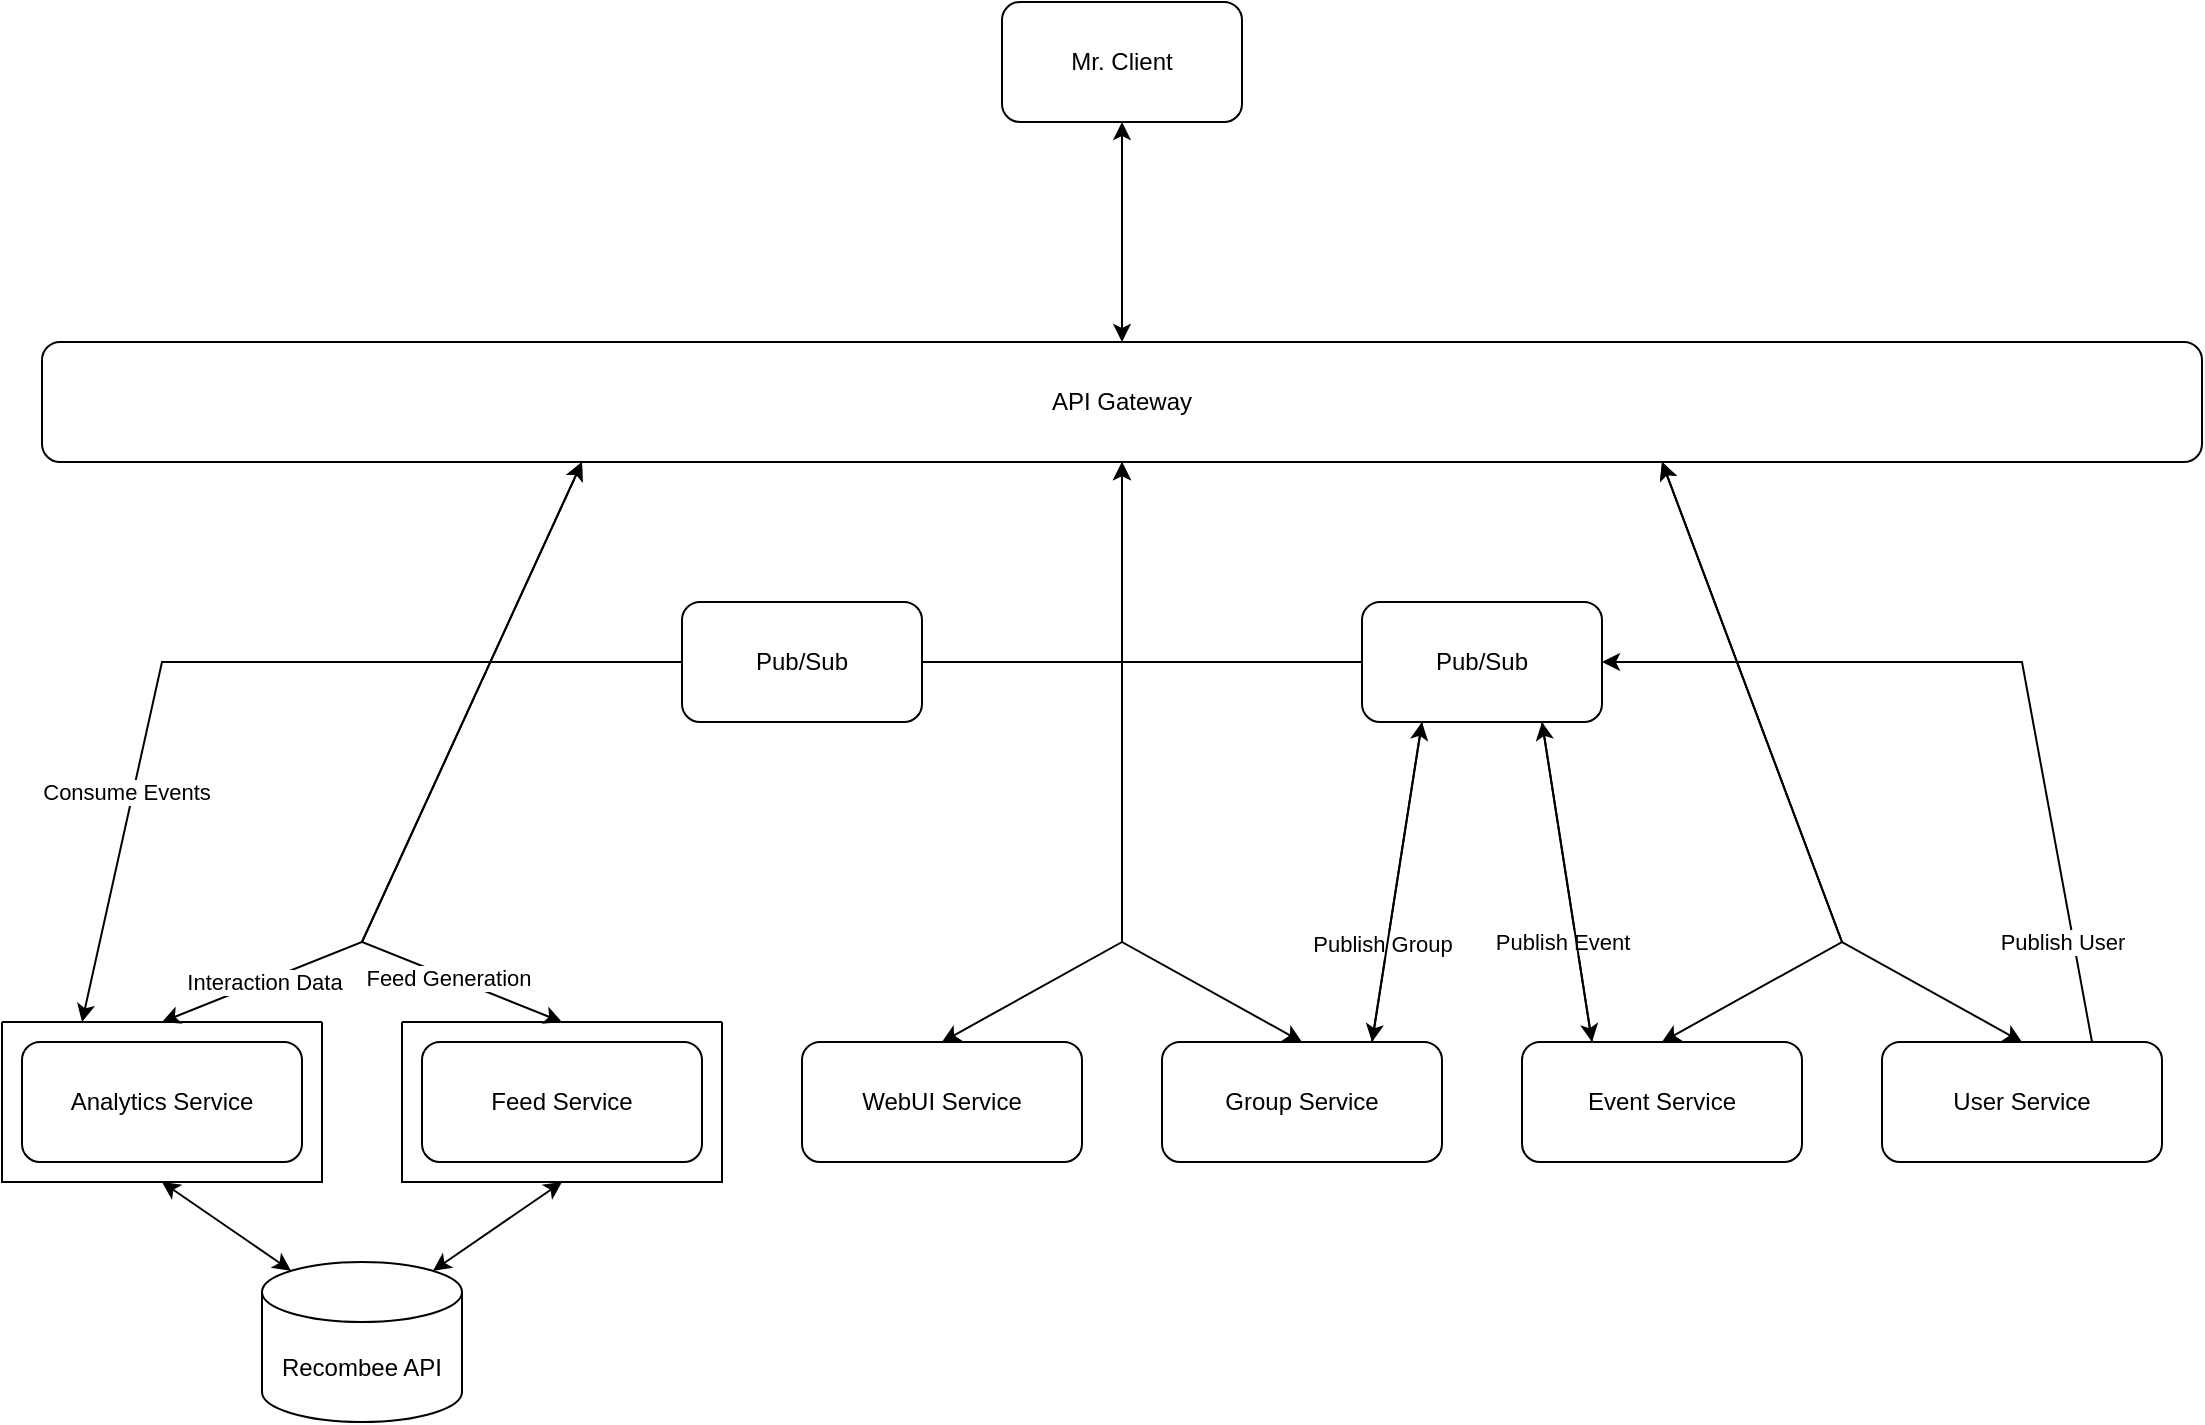 <mxfile version="24.0.4" type="device">
  <diagram name="Page-1" id="YAerP5JF5GXIHwTnvSIO">
    <mxGraphModel dx="1518" dy="1755" grid="1" gridSize="10" guides="1" tooltips="1" connect="1" arrows="1" fold="1" page="1" pageScale="1" pageWidth="850" pageHeight="1100" math="0" shadow="0">
      <root>
        <mxCell id="0" />
        <mxCell id="1" parent="0" />
        <mxCell id="QEH-ZcO3VVwQa852Ltvt-2" value="" style="swimlane;startSize=0;" parent="1" vertex="1">
          <mxGeometry x="100" y="200" width="160" height="80" as="geometry" />
        </mxCell>
        <mxCell id="QEH-ZcO3VVwQa852Ltvt-1" value="Analytics Service" style="rounded=1;whiteSpace=wrap;html=1;" parent="QEH-ZcO3VVwQa852Ltvt-2" vertex="1">
          <mxGeometry x="10" y="10" width="140" height="60" as="geometry" />
        </mxCell>
        <mxCell id="QEH-ZcO3VVwQa852Ltvt-4" value="" style="swimlane;startSize=0;gradientColor=none;" parent="1" vertex="1">
          <mxGeometry x="300" y="200" width="160" height="80" as="geometry" />
        </mxCell>
        <mxCell id="QEH-ZcO3VVwQa852Ltvt-5" value="Feed Service" style="rounded=1;whiteSpace=wrap;html=1;" parent="QEH-ZcO3VVwQa852Ltvt-4" vertex="1">
          <mxGeometry x="10" y="10" width="140" height="60" as="geometry" />
        </mxCell>
        <mxCell id="QEH-ZcO3VVwQa852Ltvt-7" value="Recombee API" style="shape=cylinder3;whiteSpace=wrap;html=1;boundedLbl=1;backgroundOutline=1;size=15;" parent="1" vertex="1">
          <mxGeometry x="230" y="320" width="100" height="80" as="geometry" />
        </mxCell>
        <mxCell id="QEH-ZcO3VVwQa852Ltvt-9" value="" style="endArrow=classic;startArrow=classic;html=1;rounded=0;exitX=0.855;exitY=0;exitDx=0;exitDy=4.35;exitPerimeter=0;entryX=0.5;entryY=1;entryDx=0;entryDy=0;" parent="1" source="QEH-ZcO3VVwQa852Ltvt-7" target="QEH-ZcO3VVwQa852Ltvt-4" edge="1">
          <mxGeometry width="50" height="50" relative="1" as="geometry">
            <mxPoint x="420" y="330" as="sourcePoint" />
            <mxPoint x="470" y="280" as="targetPoint" />
          </mxGeometry>
        </mxCell>
        <mxCell id="QEH-ZcO3VVwQa852Ltvt-10" value="" style="endArrow=classic;startArrow=classic;html=1;rounded=0;exitX=0.5;exitY=1;exitDx=0;exitDy=0;entryX=0.145;entryY=0;entryDx=0;entryDy=4.35;entryPerimeter=0;" parent="1" source="QEH-ZcO3VVwQa852Ltvt-2" target="QEH-ZcO3VVwQa852Ltvt-7" edge="1">
          <mxGeometry width="50" height="50" relative="1" as="geometry">
            <mxPoint x="420" y="330" as="sourcePoint" />
            <mxPoint x="470" y="280" as="targetPoint" />
          </mxGeometry>
        </mxCell>
        <mxCell id="QEH-ZcO3VVwQa852Ltvt-11" value="API Gateway" style="rounded=1;whiteSpace=wrap;html=1;" parent="1" vertex="1">
          <mxGeometry x="120" y="-140" width="1080" height="60" as="geometry" />
        </mxCell>
        <mxCell id="QEH-ZcO3VVwQa852Ltvt-12" value="" style="endArrow=classic;startArrow=classic;html=1;rounded=0;exitX=0.5;exitY=0;exitDx=0;exitDy=0;entryX=0.25;entryY=1;entryDx=0;entryDy=0;" parent="1" source="QEH-ZcO3VVwQa852Ltvt-2" target="QEH-ZcO3VVwQa852Ltvt-11" edge="1">
          <mxGeometry width="50" height="50" relative="1" as="geometry">
            <mxPoint x="500" y="230" as="sourcePoint" />
            <mxPoint x="550" y="180" as="targetPoint" />
            <Array as="points">
              <mxPoint x="280" y="160" />
            </Array>
          </mxGeometry>
        </mxCell>
        <mxCell id="QEH-ZcO3VVwQa852Ltvt-45" value="Interaction Data" style="edgeLabel;html=1;align=center;verticalAlign=middle;resizable=0;points=[];" parent="QEH-ZcO3VVwQa852Ltvt-12" vertex="1" connectable="0">
          <mxGeometry x="-0.707" relative="1" as="geometry">
            <mxPoint as="offset" />
          </mxGeometry>
        </mxCell>
        <mxCell id="QEH-ZcO3VVwQa852Ltvt-13" value="" style="endArrow=classic;startArrow=classic;html=1;rounded=0;entryX=0.25;entryY=1;entryDx=0;entryDy=0;exitX=0.5;exitY=0;exitDx=0;exitDy=0;" parent="1" source="QEH-ZcO3VVwQa852Ltvt-4" target="QEH-ZcO3VVwQa852Ltvt-11" edge="1">
          <mxGeometry width="50" height="50" relative="1" as="geometry">
            <mxPoint x="500" y="230" as="sourcePoint" />
            <mxPoint x="550" y="180" as="targetPoint" />
            <Array as="points">
              <mxPoint x="280" y="160" />
            </Array>
          </mxGeometry>
        </mxCell>
        <mxCell id="QEH-ZcO3VVwQa852Ltvt-46" value="Feed Generation" style="edgeLabel;html=1;align=center;verticalAlign=middle;resizable=0;points=[];" parent="QEH-ZcO3VVwQa852Ltvt-13" vertex="1" connectable="0">
          <mxGeometry x="-0.67" y="1" relative="1" as="geometry">
            <mxPoint as="offset" />
          </mxGeometry>
        </mxCell>
        <mxCell id="QEH-ZcO3VVwQa852Ltvt-16" value="WebUI Service" style="rounded=1;whiteSpace=wrap;html=1;" parent="1" vertex="1">
          <mxGeometry x="500" y="210" width="140" height="60" as="geometry" />
        </mxCell>
        <mxCell id="QEH-ZcO3VVwQa852Ltvt-17" value="Group Service" style="rounded=1;whiteSpace=wrap;html=1;" parent="1" vertex="1">
          <mxGeometry x="680" y="210" width="140" height="60" as="geometry" />
        </mxCell>
        <mxCell id="QEH-ZcO3VVwQa852Ltvt-18" value="Event Service" style="rounded=1;whiteSpace=wrap;html=1;" parent="1" vertex="1">
          <mxGeometry x="860" y="210" width="140" height="60" as="geometry" />
        </mxCell>
        <mxCell id="QEH-ZcO3VVwQa852Ltvt-20" value="User Service" style="rounded=1;whiteSpace=wrap;html=1;" parent="1" vertex="1">
          <mxGeometry x="1040" y="210" width="140" height="60" as="geometry" />
        </mxCell>
        <mxCell id="QEH-ZcO3VVwQa852Ltvt-21" value="" style="endArrow=classic;startArrow=classic;html=1;rounded=0;exitX=0.5;exitY=0;exitDx=0;exitDy=0;entryX=0.5;entryY=1;entryDx=0;entryDy=0;" parent="1" source="QEH-ZcO3VVwQa852Ltvt-16" target="QEH-ZcO3VVwQa852Ltvt-11" edge="1">
          <mxGeometry width="50" height="50" relative="1" as="geometry">
            <mxPoint x="800" y="220" as="sourcePoint" />
            <mxPoint x="850" y="170" as="targetPoint" />
            <Array as="points">
              <mxPoint x="660" y="160" />
            </Array>
          </mxGeometry>
        </mxCell>
        <mxCell id="QEH-ZcO3VVwQa852Ltvt-22" value="" style="endArrow=classic;startArrow=classic;html=1;rounded=0;exitX=0.5;exitY=0;exitDx=0;exitDy=0;entryX=0.5;entryY=1;entryDx=0;entryDy=0;" parent="1" source="QEH-ZcO3VVwQa852Ltvt-17" target="QEH-ZcO3VVwQa852Ltvt-11" edge="1">
          <mxGeometry width="50" height="50" relative="1" as="geometry">
            <mxPoint x="800" y="220" as="sourcePoint" />
            <mxPoint x="850" y="170" as="targetPoint" />
            <Array as="points">
              <mxPoint x="660" y="160" />
            </Array>
          </mxGeometry>
        </mxCell>
        <mxCell id="QEH-ZcO3VVwQa852Ltvt-23" value="" style="endArrow=classic;startArrow=classic;html=1;rounded=0;entryX=0.75;entryY=1;entryDx=0;entryDy=0;exitX=0.5;exitY=0;exitDx=0;exitDy=0;" parent="1" source="QEH-ZcO3VVwQa852Ltvt-18" target="QEH-ZcO3VVwQa852Ltvt-11" edge="1">
          <mxGeometry width="50" height="50" relative="1" as="geometry">
            <mxPoint x="800" y="220" as="sourcePoint" />
            <mxPoint x="850" y="170" as="targetPoint" />
            <Array as="points">
              <mxPoint x="1020" y="160" />
            </Array>
          </mxGeometry>
        </mxCell>
        <mxCell id="QEH-ZcO3VVwQa852Ltvt-24" value="" style="endArrow=classic;startArrow=classic;html=1;rounded=0;entryX=0.75;entryY=1;entryDx=0;entryDy=0;exitX=0.5;exitY=0;exitDx=0;exitDy=0;" parent="1" source="QEH-ZcO3VVwQa852Ltvt-20" target="QEH-ZcO3VVwQa852Ltvt-11" edge="1">
          <mxGeometry width="50" height="50" relative="1" as="geometry">
            <mxPoint x="800" y="220" as="sourcePoint" />
            <mxPoint x="850" y="170" as="targetPoint" />
            <Array as="points">
              <mxPoint x="1020" y="160" />
            </Array>
          </mxGeometry>
        </mxCell>
        <mxCell id="QEH-ZcO3VVwQa852Ltvt-26" value="Pub/Sub" style="rounded=1;whiteSpace=wrap;html=1;" parent="1" vertex="1">
          <mxGeometry x="440" y="-10" width="120" height="60" as="geometry" />
        </mxCell>
        <mxCell id="QEH-ZcO3VVwQa852Ltvt-27" value="Pub/Sub" style="rounded=1;whiteSpace=wrap;html=1;" parent="1" vertex="1">
          <mxGeometry x="780" y="-10" width="120" height="60" as="geometry" />
        </mxCell>
        <mxCell id="QEH-ZcO3VVwQa852Ltvt-33" value="" style="endArrow=classic;html=1;rounded=0;exitX=0.25;exitY=0;exitDx=0;exitDy=0;entryX=0.75;entryY=1;entryDx=0;entryDy=0;" parent="1" source="QEH-ZcO3VVwQa852Ltvt-18" target="QEH-ZcO3VVwQa852Ltvt-27" edge="1">
          <mxGeometry width="50" height="50" relative="1" as="geometry">
            <mxPoint x="550" y="190" as="sourcePoint" />
            <mxPoint x="600" y="140" as="targetPoint" />
          </mxGeometry>
        </mxCell>
        <mxCell id="QEH-ZcO3VVwQa852Ltvt-34" value="Publish Event" style="edgeLabel;html=1;align=center;verticalAlign=middle;resizable=0;points=[];" parent="QEH-ZcO3VVwQa852Ltvt-33" vertex="1" connectable="0">
          <mxGeometry x="0.102" y="-1" relative="1" as="geometry">
            <mxPoint x="-2" y="38" as="offset" />
          </mxGeometry>
        </mxCell>
        <mxCell id="QEH-ZcO3VVwQa852Ltvt-35" value="" style="endArrow=classic;html=1;rounded=0;exitX=0.75;exitY=0;exitDx=0;exitDy=0;entryX=0.25;entryY=1;entryDx=0;entryDy=0;" parent="1" source="QEH-ZcO3VVwQa852Ltvt-17" target="QEH-ZcO3VVwQa852Ltvt-27" edge="1">
          <mxGeometry width="50" height="50" relative="1" as="geometry">
            <mxPoint x="820" y="190" as="sourcePoint" />
            <mxPoint x="870" y="140" as="targetPoint" />
          </mxGeometry>
        </mxCell>
        <mxCell id="QEH-ZcO3VVwQa852Ltvt-36" value="Publish Group" style="edgeLabel;html=1;align=center;verticalAlign=middle;resizable=0;points=[];" parent="QEH-ZcO3VVwQa852Ltvt-35" vertex="1" connectable="0">
          <mxGeometry x="0.218" y="2" relative="1" as="geometry">
            <mxPoint x="-8" y="48" as="offset" />
          </mxGeometry>
        </mxCell>
        <mxCell id="QEH-ZcO3VVwQa852Ltvt-38" value="" style="endArrow=none;html=1;rounded=0;exitX=1;exitY=0.5;exitDx=0;exitDy=0;entryX=0;entryY=0.5;entryDx=0;entryDy=0;" parent="1" source="QEH-ZcO3VVwQa852Ltvt-26" target="QEH-ZcO3VVwQa852Ltvt-27" edge="1">
          <mxGeometry width="50" height="50" relative="1" as="geometry">
            <mxPoint x="520" y="190" as="sourcePoint" />
            <mxPoint x="570" y="140" as="targetPoint" />
          </mxGeometry>
        </mxCell>
        <mxCell id="QEH-ZcO3VVwQa852Ltvt-39" value="" style="endArrow=classic;html=1;rounded=0;exitX=0;exitY=0.5;exitDx=0;exitDy=0;entryX=0.25;entryY=0;entryDx=0;entryDy=0;" parent="1" source="QEH-ZcO3VVwQa852Ltvt-26" target="QEH-ZcO3VVwQa852Ltvt-2" edge="1">
          <mxGeometry width="50" height="50" relative="1" as="geometry">
            <mxPoint x="500" y="190" as="sourcePoint" />
            <mxPoint x="550" y="140" as="targetPoint" />
            <Array as="points">
              <mxPoint x="180" y="20" />
            </Array>
          </mxGeometry>
        </mxCell>
        <mxCell id="QEH-ZcO3VVwQa852Ltvt-40" value="Consume Events" style="edgeLabel;html=1;align=center;verticalAlign=middle;resizable=0;points=[];" parent="QEH-ZcO3VVwQa852Ltvt-39" vertex="1" connectable="0">
          <mxGeometry x="0.472" y="-4" relative="1" as="geometry">
            <mxPoint as="offset" />
          </mxGeometry>
        </mxCell>
        <mxCell id="QEH-ZcO3VVwQa852Ltvt-41" value="" style="endArrow=classic;html=1;rounded=0;exitX=0.75;exitY=0;exitDx=0;exitDy=0;entryX=1;entryY=0.5;entryDx=0;entryDy=0;" parent="1" source="QEH-ZcO3VVwQa852Ltvt-20" target="QEH-ZcO3VVwQa852Ltvt-27" edge="1">
          <mxGeometry width="50" height="50" relative="1" as="geometry">
            <mxPoint x="720" y="180" as="sourcePoint" />
            <mxPoint x="770" y="130" as="targetPoint" />
            <Array as="points">
              <mxPoint x="1110" y="20" />
            </Array>
          </mxGeometry>
        </mxCell>
        <mxCell id="QEH-ZcO3VVwQa852Ltvt-42" value="Publish User" style="edgeLabel;html=1;align=center;verticalAlign=middle;resizable=0;points=[];" parent="QEH-ZcO3VVwQa852Ltvt-41" vertex="1" connectable="0">
          <mxGeometry x="-0.403" relative="1" as="geometry">
            <mxPoint x="7" y="68" as="offset" />
          </mxGeometry>
        </mxCell>
        <mxCell id="QEH-ZcO3VVwQa852Ltvt-43" value="" style="endArrow=classic;html=1;rounded=0;exitX=0.25;exitY=1;exitDx=0;exitDy=0;entryX=0.75;entryY=0;entryDx=0;entryDy=0;" parent="1" source="QEH-ZcO3VVwQa852Ltvt-27" target="QEH-ZcO3VVwQa852Ltvt-17" edge="1">
          <mxGeometry width="50" height="50" relative="1" as="geometry">
            <mxPoint x="660" y="180" as="sourcePoint" />
            <mxPoint x="710" y="130" as="targetPoint" />
          </mxGeometry>
        </mxCell>
        <mxCell id="QEH-ZcO3VVwQa852Ltvt-44" value="" style="endArrow=classic;html=1;rounded=0;exitX=0.75;exitY=1;exitDx=0;exitDy=0;entryX=0.25;entryY=0;entryDx=0;entryDy=0;" parent="1" source="QEH-ZcO3VVwQa852Ltvt-27" target="QEH-ZcO3VVwQa852Ltvt-18" edge="1">
          <mxGeometry width="50" height="50" relative="1" as="geometry">
            <mxPoint x="710" y="180" as="sourcePoint" />
            <mxPoint x="760" y="130" as="targetPoint" />
          </mxGeometry>
        </mxCell>
        <mxCell id="QEH-ZcO3VVwQa852Ltvt-48" value="" style="endArrow=classic;startArrow=classic;html=1;rounded=0;entryX=0.5;entryY=0;entryDx=0;entryDy=0;exitX=0.5;exitY=1;exitDx=0;exitDy=0;" parent="1" source="QEH-ZcO3VVwQa852Ltvt-49" target="QEH-ZcO3VVwQa852Ltvt-11" edge="1">
          <mxGeometry width="50" height="50" relative="1" as="geometry">
            <mxPoint x="660" y="-230" as="sourcePoint" />
            <mxPoint x="770" y="-140" as="targetPoint" />
          </mxGeometry>
        </mxCell>
        <mxCell id="QEH-ZcO3VVwQa852Ltvt-49" value="Mr. Client" style="rounded=1;whiteSpace=wrap;html=1;" parent="1" vertex="1">
          <mxGeometry x="600" y="-310" width="120" height="60" as="geometry" />
        </mxCell>
      </root>
    </mxGraphModel>
  </diagram>
</mxfile>
